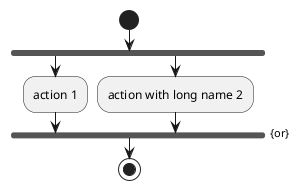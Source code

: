 {
  "sha1": "rbfd6cna6npmxvnvb5jtd8rxyolzbde",
  "insertion": {
    "when": "2024-06-04T17:28:43.539Z",
    "user": "plantuml@gmail.com"
  }
}
@startuml
start
fork
:action 1;
fork again
:action with long name 2;
end fork {or}
stop
@enduml
